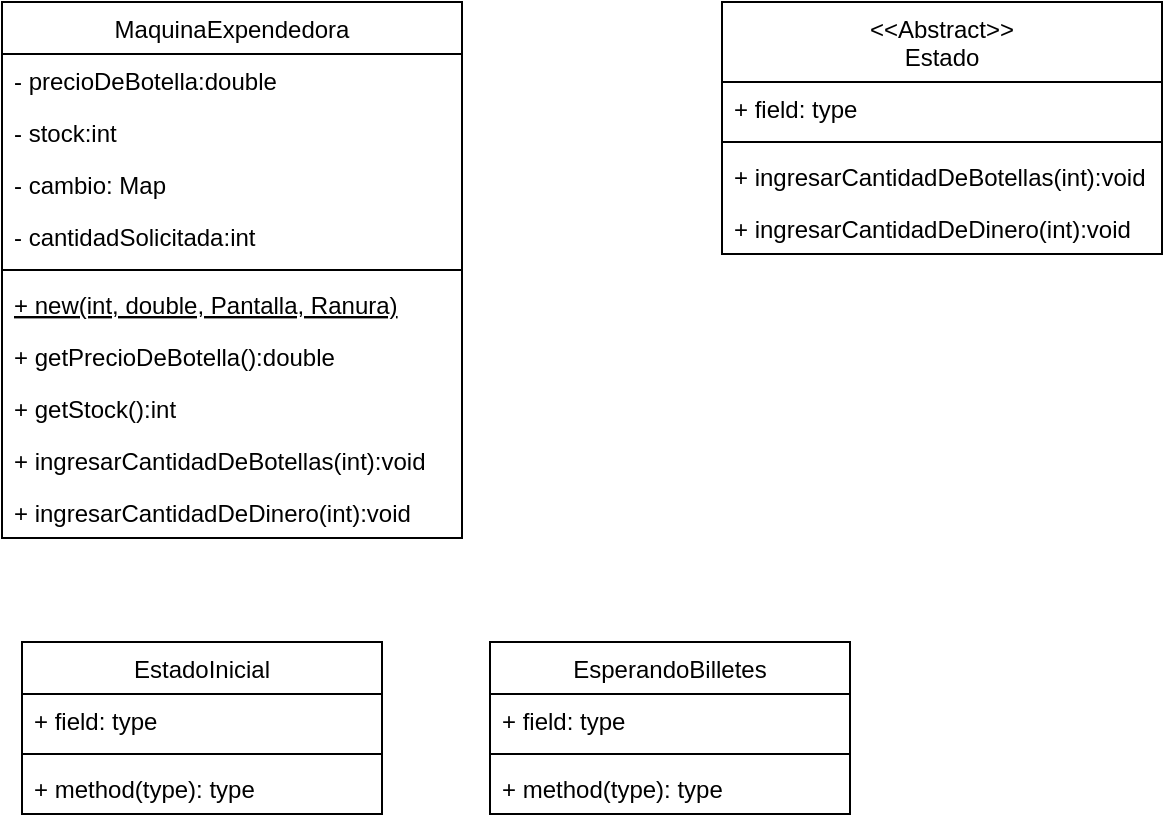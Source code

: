 <mxfile version="20.5.3" type="github">
  <diagram id="C5RBs43oDa-KdzZeNtuy" name="Page-1">
    <mxGraphModel dx="868" dy="450" grid="1" gridSize="10" guides="1" tooltips="1" connect="1" arrows="1" fold="1" page="1" pageScale="1" pageWidth="827" pageHeight="1169" math="0" shadow="0">
      <root>
        <mxCell id="WIyWlLk6GJQsqaUBKTNV-0" />
        <mxCell id="WIyWlLk6GJQsqaUBKTNV-1" parent="WIyWlLk6GJQsqaUBKTNV-0" />
        <mxCell id="WuMMeOQCFDjRhpGuHjqa-0" value="MaquinaExpendedora" style="swimlane;fontStyle=0;align=center;verticalAlign=top;childLayout=stackLayout;horizontal=1;startSize=26;horizontalStack=0;resizeParent=1;resizeParentMax=0;resizeLast=0;collapsible=1;marginBottom=0;" parent="WIyWlLk6GJQsqaUBKTNV-1" vertex="1">
          <mxGeometry x="80" y="120" width="230" height="268" as="geometry" />
        </mxCell>
        <mxCell id="WuMMeOQCFDjRhpGuHjqa-1" value="- precioDeBotella:double" style="text;strokeColor=none;fillColor=none;align=left;verticalAlign=top;spacingLeft=4;spacingRight=4;overflow=hidden;rotatable=0;points=[[0,0.5],[1,0.5]];portConstraint=eastwest;" parent="WuMMeOQCFDjRhpGuHjqa-0" vertex="1">
          <mxGeometry y="26" width="230" height="26" as="geometry" />
        </mxCell>
        <mxCell id="WuMMeOQCFDjRhpGuHjqa-4" value="- stock:int" style="text;strokeColor=none;fillColor=none;align=left;verticalAlign=top;spacingLeft=4;spacingRight=4;overflow=hidden;rotatable=0;points=[[0,0.5],[1,0.5]];portConstraint=eastwest;" parent="WuMMeOQCFDjRhpGuHjqa-0" vertex="1">
          <mxGeometry y="52" width="230" height="26" as="geometry" />
        </mxCell>
        <mxCell id="WuMMeOQCFDjRhpGuHjqa-8" value="- cambio: Map" style="text;strokeColor=none;fillColor=none;align=left;verticalAlign=top;spacingLeft=4;spacingRight=4;overflow=hidden;rotatable=0;points=[[0,0.5],[1,0.5]];portConstraint=eastwest;" parent="WuMMeOQCFDjRhpGuHjqa-0" vertex="1">
          <mxGeometry y="78" width="230" height="26" as="geometry" />
        </mxCell>
        <mxCell id="WuMMeOQCFDjRhpGuHjqa-24" value="- cantidadSolicitada:int" style="text;strokeColor=none;fillColor=none;align=left;verticalAlign=top;spacingLeft=4;spacingRight=4;overflow=hidden;rotatable=0;points=[[0,0.5],[1,0.5]];portConstraint=eastwest;" parent="WuMMeOQCFDjRhpGuHjqa-0" vertex="1">
          <mxGeometry y="104" width="230" height="26" as="geometry" />
        </mxCell>
        <mxCell id="WuMMeOQCFDjRhpGuHjqa-2" value="" style="line;strokeWidth=1;fillColor=none;align=left;verticalAlign=middle;spacingTop=-1;spacingLeft=3;spacingRight=3;rotatable=0;labelPosition=right;points=[];portConstraint=eastwest;strokeColor=inherit;" parent="WuMMeOQCFDjRhpGuHjqa-0" vertex="1">
          <mxGeometry y="130" width="230" height="8" as="geometry" />
        </mxCell>
        <mxCell id="WuMMeOQCFDjRhpGuHjqa-9" value="+ new(int, double, Pantalla, Ranura)" style="text;strokeColor=none;fillColor=none;align=left;verticalAlign=top;spacingLeft=4;spacingRight=4;overflow=hidden;rotatable=0;points=[[0,0.5],[1,0.5]];portConstraint=eastwest;fontStyle=4" parent="WuMMeOQCFDjRhpGuHjqa-0" vertex="1">
          <mxGeometry y="138" width="230" height="26" as="geometry" />
        </mxCell>
        <mxCell id="WuMMeOQCFDjRhpGuHjqa-3" value="+ getPrecioDeBotella():double" style="text;strokeColor=none;fillColor=none;align=left;verticalAlign=top;spacingLeft=4;spacingRight=4;overflow=hidden;rotatable=0;points=[[0,0.5],[1,0.5]];portConstraint=eastwest;" parent="WuMMeOQCFDjRhpGuHjqa-0" vertex="1">
          <mxGeometry y="164" width="230" height="26" as="geometry" />
        </mxCell>
        <mxCell id="WuMMeOQCFDjRhpGuHjqa-5" value="+ getStock():int" style="text;strokeColor=none;fillColor=none;align=left;verticalAlign=top;spacingLeft=4;spacingRight=4;overflow=hidden;rotatable=0;points=[[0,0.5],[1,0.5]];portConstraint=eastwest;" parent="WuMMeOQCFDjRhpGuHjqa-0" vertex="1">
          <mxGeometry y="190" width="230" height="26" as="geometry" />
        </mxCell>
        <mxCell id="WuMMeOQCFDjRhpGuHjqa-6" value="+ ingresarCantidadDeBotellas(int):void" style="text;strokeColor=none;fillColor=none;align=left;verticalAlign=top;spacingLeft=4;spacingRight=4;overflow=hidden;rotatable=0;points=[[0,0.5],[1,0.5]];portConstraint=eastwest;" parent="WuMMeOQCFDjRhpGuHjqa-0" vertex="1">
          <mxGeometry y="216" width="230" height="26" as="geometry" />
        </mxCell>
        <mxCell id="WuMMeOQCFDjRhpGuHjqa-7" value="+ ingresarCantidadDeDinero(int):void" style="text;strokeColor=none;fillColor=none;align=left;verticalAlign=top;spacingLeft=4;spacingRight=4;overflow=hidden;rotatable=0;points=[[0,0.5],[1,0.5]];portConstraint=eastwest;" parent="WuMMeOQCFDjRhpGuHjqa-0" vertex="1">
          <mxGeometry y="242" width="230" height="26" as="geometry" />
        </mxCell>
        <mxCell id="7hd1DRZ63J6Lts1_VqV--0" value="EstadoInicial" style="swimlane;fontStyle=0;align=center;verticalAlign=top;childLayout=stackLayout;horizontal=1;startSize=26;horizontalStack=0;resizeParent=1;resizeParentMax=0;resizeLast=0;collapsible=1;marginBottom=0;" vertex="1" parent="WIyWlLk6GJQsqaUBKTNV-1">
          <mxGeometry x="90" y="440" width="180" height="86" as="geometry" />
        </mxCell>
        <mxCell id="7hd1DRZ63J6Lts1_VqV--1" value="+ field: type" style="text;strokeColor=none;fillColor=none;align=left;verticalAlign=top;spacingLeft=4;spacingRight=4;overflow=hidden;rotatable=0;points=[[0,0.5],[1,0.5]];portConstraint=eastwest;" vertex="1" parent="7hd1DRZ63J6Lts1_VqV--0">
          <mxGeometry y="26" width="180" height="26" as="geometry" />
        </mxCell>
        <mxCell id="7hd1DRZ63J6Lts1_VqV--2" value="" style="line;strokeWidth=1;fillColor=none;align=left;verticalAlign=middle;spacingTop=-1;spacingLeft=3;spacingRight=3;rotatable=0;labelPosition=right;points=[];portConstraint=eastwest;strokeColor=inherit;" vertex="1" parent="7hd1DRZ63J6Lts1_VqV--0">
          <mxGeometry y="52" width="180" height="8" as="geometry" />
        </mxCell>
        <mxCell id="7hd1DRZ63J6Lts1_VqV--3" value="+ method(type): type" style="text;strokeColor=none;fillColor=none;align=left;verticalAlign=top;spacingLeft=4;spacingRight=4;overflow=hidden;rotatable=0;points=[[0,0.5],[1,0.5]];portConstraint=eastwest;" vertex="1" parent="7hd1DRZ63J6Lts1_VqV--0">
          <mxGeometry y="60" width="180" height="26" as="geometry" />
        </mxCell>
        <mxCell id="7hd1DRZ63J6Lts1_VqV--4" value="EsperandoBilletes" style="swimlane;fontStyle=0;align=center;verticalAlign=top;childLayout=stackLayout;horizontal=1;startSize=26;horizontalStack=0;resizeParent=1;resizeParentMax=0;resizeLast=0;collapsible=1;marginBottom=0;" vertex="1" parent="WIyWlLk6GJQsqaUBKTNV-1">
          <mxGeometry x="324" y="440" width="180" height="86" as="geometry" />
        </mxCell>
        <mxCell id="7hd1DRZ63J6Lts1_VqV--5" value="+ field: type" style="text;strokeColor=none;fillColor=none;align=left;verticalAlign=top;spacingLeft=4;spacingRight=4;overflow=hidden;rotatable=0;points=[[0,0.5],[1,0.5]];portConstraint=eastwest;" vertex="1" parent="7hd1DRZ63J6Lts1_VqV--4">
          <mxGeometry y="26" width="180" height="26" as="geometry" />
        </mxCell>
        <mxCell id="7hd1DRZ63J6Lts1_VqV--6" value="" style="line;strokeWidth=1;fillColor=none;align=left;verticalAlign=middle;spacingTop=-1;spacingLeft=3;spacingRight=3;rotatable=0;labelPosition=right;points=[];portConstraint=eastwest;strokeColor=inherit;" vertex="1" parent="7hd1DRZ63J6Lts1_VqV--4">
          <mxGeometry y="52" width="180" height="8" as="geometry" />
        </mxCell>
        <mxCell id="7hd1DRZ63J6Lts1_VqV--7" value="+ method(type): type" style="text;strokeColor=none;fillColor=none;align=left;verticalAlign=top;spacingLeft=4;spacingRight=4;overflow=hidden;rotatable=0;points=[[0,0.5],[1,0.5]];portConstraint=eastwest;" vertex="1" parent="7hd1DRZ63J6Lts1_VqV--4">
          <mxGeometry y="60" width="180" height="26" as="geometry" />
        </mxCell>
        <mxCell id="7hd1DRZ63J6Lts1_VqV--8" value="&lt;&lt;Abstract&gt;&gt;&#xa;Estado" style="swimlane;fontStyle=0;align=center;verticalAlign=top;childLayout=stackLayout;horizontal=1;startSize=40;horizontalStack=0;resizeParent=1;resizeParentMax=0;resizeLast=0;collapsible=1;marginBottom=0;" vertex="1" parent="WIyWlLk6GJQsqaUBKTNV-1">
          <mxGeometry x="440" y="120" width="220" height="126" as="geometry" />
        </mxCell>
        <mxCell id="7hd1DRZ63J6Lts1_VqV--9" value="+ field: type" style="text;strokeColor=none;fillColor=none;align=left;verticalAlign=top;spacingLeft=4;spacingRight=4;overflow=hidden;rotatable=0;points=[[0,0.5],[1,0.5]];portConstraint=eastwest;" vertex="1" parent="7hd1DRZ63J6Lts1_VqV--8">
          <mxGeometry y="40" width="220" height="26" as="geometry" />
        </mxCell>
        <mxCell id="7hd1DRZ63J6Lts1_VqV--10" value="" style="line;strokeWidth=1;fillColor=none;align=left;verticalAlign=middle;spacingTop=-1;spacingLeft=3;spacingRight=3;rotatable=0;labelPosition=right;points=[];portConstraint=eastwest;strokeColor=inherit;" vertex="1" parent="7hd1DRZ63J6Lts1_VqV--8">
          <mxGeometry y="66" width="220" height="8" as="geometry" />
        </mxCell>
        <mxCell id="7hd1DRZ63J6Lts1_VqV--12" value="+ ingresarCantidadDeBotellas(int):void" style="text;strokeColor=none;fillColor=none;align=left;verticalAlign=top;spacingLeft=4;spacingRight=4;overflow=hidden;rotatable=0;points=[[0,0.5],[1,0.5]];portConstraint=eastwest;" vertex="1" parent="7hd1DRZ63J6Lts1_VqV--8">
          <mxGeometry y="74" width="220" height="26" as="geometry" />
        </mxCell>
        <mxCell id="7hd1DRZ63J6Lts1_VqV--13" value="+ ingresarCantidadDeDinero(int):void" style="text;strokeColor=none;fillColor=none;align=left;verticalAlign=top;spacingLeft=4;spacingRight=4;overflow=hidden;rotatable=0;points=[[0,0.5],[1,0.5]];portConstraint=eastwest;" vertex="1" parent="7hd1DRZ63J6Lts1_VqV--8">
          <mxGeometry y="100" width="220" height="26" as="geometry" />
        </mxCell>
      </root>
    </mxGraphModel>
  </diagram>
</mxfile>
